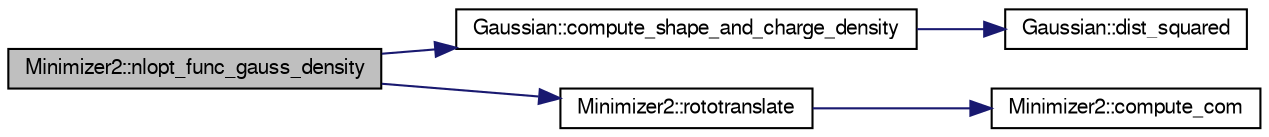 digraph G
{
  edge [fontname="FreeSans",fontsize="10",labelfontname="FreeSans",labelfontsize="10"];
  node [fontname="FreeSans",fontsize="10",shape=record];
  rankdir=LR;
  Node1 [label="Minimizer2::nlopt_func_gauss_density",height=0.2,width=0.4,color="black", fillcolor="grey75", style="filled" fontcolor="black"];
  Node1 -> Node2 [color="midnightblue",fontsize="10",style="solid"];
  Node2 [label="Gaussian::compute_shape_and_charge_density",height=0.2,width=0.4,color="black", fillcolor="white", style="filled",URL="$classGaussian.html#ae28140feb3ad3043854394808e97b4cf"];
  Node2 -> Node3 [color="midnightblue",fontsize="10",style="solid"];
  Node3 [label="Gaussian::dist_squared",height=0.2,width=0.4,color="black", fillcolor="white", style="filled",URL="$classGaussian.html#ae9535543b557e8481b3b7ad1e559d4c0"];
  Node1 -> Node4 [color="midnightblue",fontsize="10",style="solid"];
  Node4 [label="Minimizer2::rototranslate",height=0.2,width=0.4,color="black", fillcolor="white", style="filled",URL="$classMinimizer2.html#a7bc4c2fe892e0339048d9ca7932cdf69",tooltip="Computes new coordinates after a translation and a rotation."];
  Node4 -> Node5 [color="midnightblue",fontsize="10",style="solid"];
  Node5 [label="Minimizer2::compute_com",height=0.2,width=0.4,color="black", fillcolor="white", style="filled",URL="$classMinimizer2.html#addd14de621061132835370b3d02cd405",tooltip="Computes the center of mass of a molecular system."];
}
